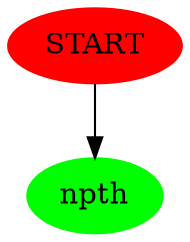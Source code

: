 digraph G { START [color=red, style=filled];
node [style=filled, color=green];
 "START" -> "npth";
}

